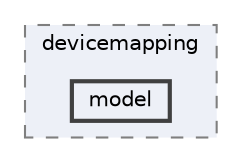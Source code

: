 digraph "repository/brm-subscriber/src/main/java/com/sterlite/cal/brm/subscriber/devicemapping/model"
{
 // LATEX_PDF_SIZE
  bgcolor="transparent";
  edge [fontname=Helvetica,fontsize=10,labelfontname=Helvetica,labelfontsize=10];
  node [fontname=Helvetica,fontsize=10,shape=box,height=0.2,width=0.4];
  compound=true
  subgraph clusterdir_17982310c061da4ff2e49b94d35e4a84 {
    graph [ bgcolor="#edf0f7", pencolor="grey50", label="devicemapping", fontname=Helvetica,fontsize=10 style="filled,dashed", URL="dir_17982310c061da4ff2e49b94d35e4a84.html",tooltip=""]
  dir_abefb6c92fd4e5cf0ba33482d7e0bd43 [label="model", fillcolor="#edf0f7", color="grey25", style="filled,bold", URL="dir_abefb6c92fd4e5cf0ba33482d7e0bd43.html",tooltip=""];
  }
}
